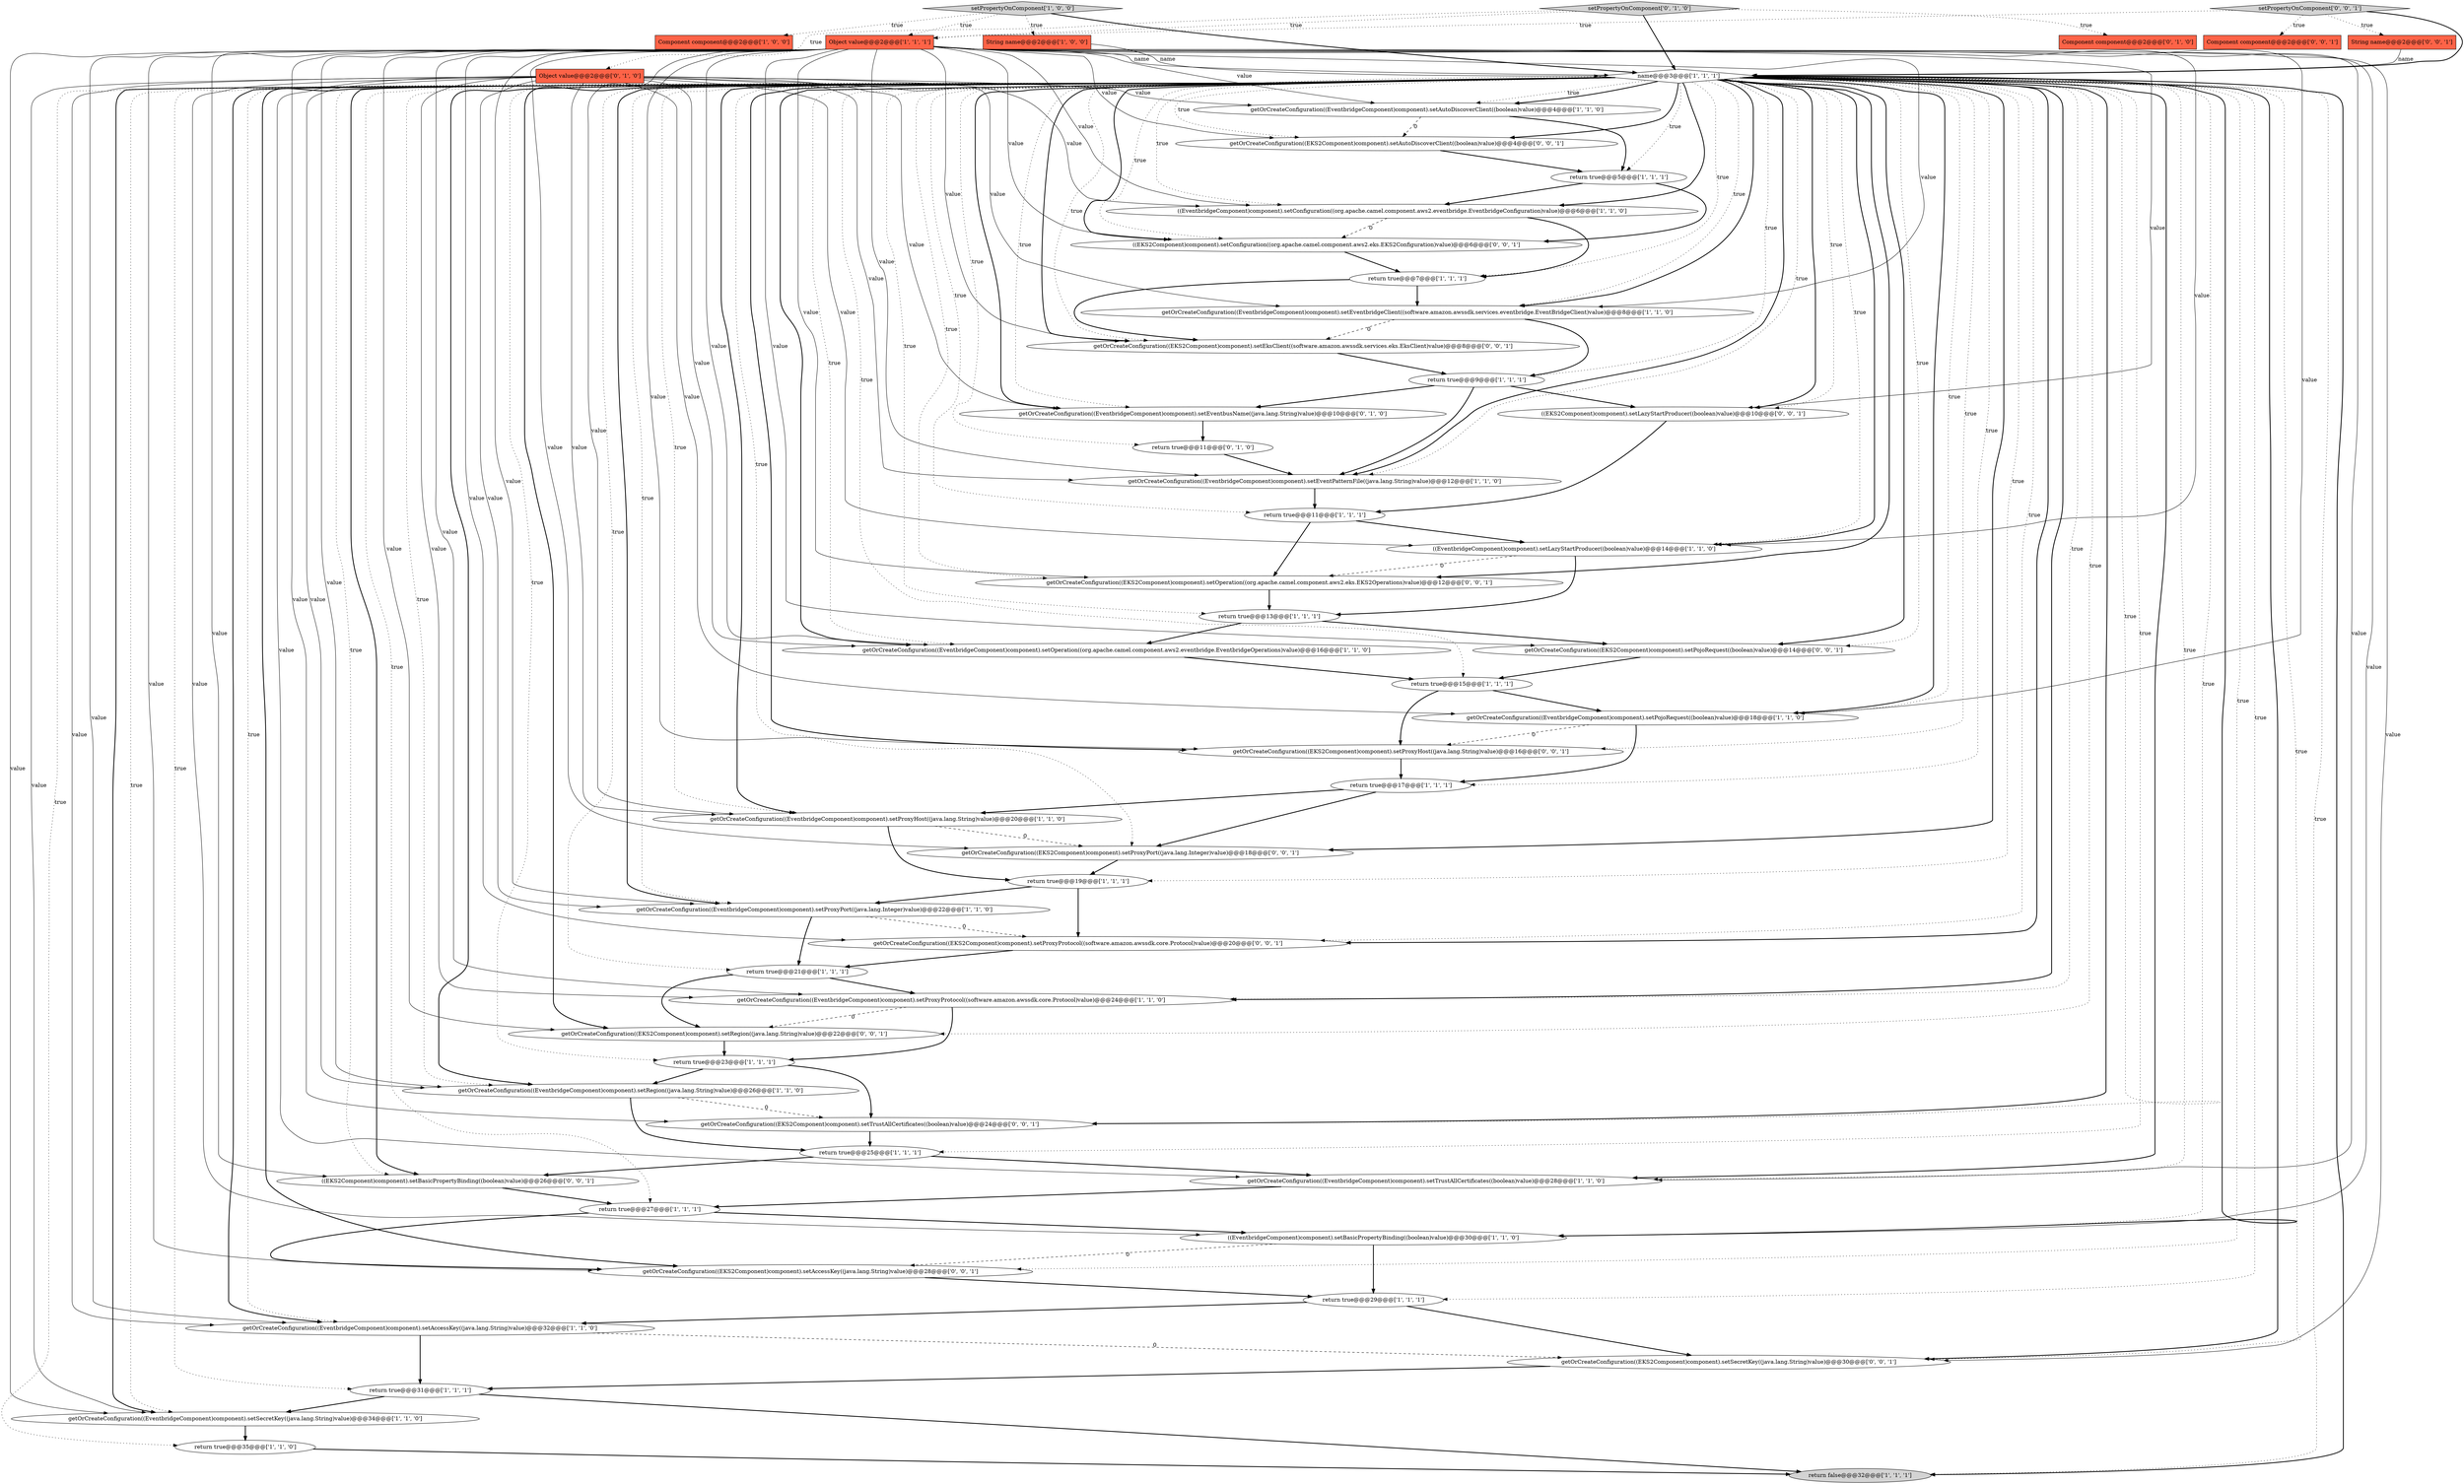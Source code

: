 digraph {
54 [style = filled, label = "getOrCreateConfiguration((EKS2Component)component).setAutoDiscoverClient((boolean)value)@@@4@@@['0', '0', '1']", fillcolor = white, shape = ellipse image = "AAA0AAABBB3BBB"];
43 [style = filled, label = "getOrCreateConfiguration((EKS2Component)component).setProxyProtocol((software.amazon.awssdk.core.Protocol)value)@@@20@@@['0', '0', '1']", fillcolor = white, shape = ellipse image = "AAA0AAABBB3BBB"];
26 [style = filled, label = "setPropertyOnComponent['1', '0', '0']", fillcolor = lightgray, shape = diamond image = "AAA0AAABBB1BBB"];
46 [style = filled, label = "getOrCreateConfiguration((EKS2Component)component).setRegion((java.lang.String)value)@@@22@@@['0', '0', '1']", fillcolor = white, shape = ellipse image = "AAA0AAABBB3BBB"];
37 [style = filled, label = "return true@@@11@@@['0', '1', '0']", fillcolor = white, shape = ellipse image = "AAA1AAABBB2BBB"];
28 [style = filled, label = "getOrCreateConfiguration((EventbridgeComponent)component).setOperation((org.apache.camel.component.aws2.eventbridge.EventbridgeOperations)value)@@@16@@@['1', '1', '0']", fillcolor = white, shape = ellipse image = "AAA0AAABBB1BBB"];
44 [style = filled, label = "getOrCreateConfiguration((EKS2Component)component).setOperation((org.apache.camel.component.aws2.eks.EKS2Operations)value)@@@12@@@['0', '0', '1']", fillcolor = white, shape = ellipse image = "AAA0AAABBB3BBB"];
53 [style = filled, label = "String name@@@2@@@['0', '0', '1']", fillcolor = tomato, shape = box image = "AAA0AAABBB3BBB"];
15 [style = filled, label = "Component component@@@2@@@['1', '0', '0']", fillcolor = tomato, shape = box image = "AAA0AAABBB1BBB"];
41 [style = filled, label = "getOrCreateConfiguration((EKS2Component)component).setAccessKey((java.lang.String)value)@@@28@@@['0', '0', '1']", fillcolor = white, shape = ellipse image = "AAA0AAABBB3BBB"];
56 [style = filled, label = "getOrCreateConfiguration((EKS2Component)component).setSecretKey((java.lang.String)value)@@@30@@@['0', '0', '1']", fillcolor = white, shape = ellipse image = "AAA0AAABBB3BBB"];
7 [style = filled, label = "return true@@@17@@@['1', '1', '1']", fillcolor = white, shape = ellipse image = "AAA0AAABBB1BBB"];
16 [style = filled, label = "return true@@@7@@@['1', '1', '1']", fillcolor = white, shape = ellipse image = "AAA0AAABBB1BBB"];
52 [style = filled, label = "setPropertyOnComponent['0', '0', '1']", fillcolor = lightgray, shape = diamond image = "AAA0AAABBB3BBB"];
1 [style = filled, label = "String name@@@2@@@['1', '0', '0']", fillcolor = tomato, shape = box image = "AAA0AAABBB1BBB"];
18 [style = filled, label = "((EventbridgeComponent)component).setConfiguration((org.apache.camel.component.aws2.eventbridge.EventbridgeConfiguration)value)@@@6@@@['1', '1', '0']", fillcolor = white, shape = ellipse image = "AAA0AAABBB1BBB"];
8 [style = filled, label = "getOrCreateConfiguration((EventbridgeComponent)component).setProxyPort((java.lang.Integer)value)@@@22@@@['1', '1', '0']", fillcolor = white, shape = ellipse image = "AAA0AAABBB1BBB"];
10 [style = filled, label = "return true@@@35@@@['1', '1', '0']", fillcolor = white, shape = ellipse image = "AAA0AAABBB1BBB"];
0 [style = filled, label = "return true@@@11@@@['1', '1', '1']", fillcolor = white, shape = ellipse image = "AAA0AAABBB1BBB"];
42 [style = filled, label = "Component component@@@2@@@['0', '0', '1']", fillcolor = tomato, shape = box image = "AAA0AAABBB3BBB"];
33 [style = filled, label = "return true@@@21@@@['1', '1', '1']", fillcolor = white, shape = ellipse image = "AAA0AAABBB1BBB"];
32 [style = filled, label = "return true@@@19@@@['1', '1', '1']", fillcolor = white, shape = ellipse image = "AAA0AAABBB1BBB"];
57 [style = filled, label = "getOrCreateConfiguration((EKS2Component)component).setProxyPort((java.lang.Integer)value)@@@18@@@['0', '0', '1']", fillcolor = white, shape = ellipse image = "AAA0AAABBB3BBB"];
9 [style = filled, label = "return true@@@29@@@['1', '1', '1']", fillcolor = white, shape = ellipse image = "AAA0AAABBB1BBB"];
3 [style = filled, label = "return true@@@23@@@['1', '1', '1']", fillcolor = white, shape = ellipse image = "AAA0AAABBB1BBB"];
17 [style = filled, label = "getOrCreateConfiguration((EventbridgeComponent)component).setAccessKey((java.lang.String)value)@@@32@@@['1', '1', '0']", fillcolor = white, shape = ellipse image = "AAA0AAABBB1BBB"];
48 [style = filled, label = "((EKS2Component)component).setConfiguration((org.apache.camel.component.aws2.eks.EKS2Configuration)value)@@@6@@@['0', '0', '1']", fillcolor = white, shape = ellipse image = "AAA0AAABBB3BBB"];
4 [style = filled, label = "getOrCreateConfiguration((EventbridgeComponent)component).setPojoRequest((boolean)value)@@@18@@@['1', '1', '0']", fillcolor = white, shape = ellipse image = "AAA0AAABBB1BBB"];
21 [style = filled, label = "return true@@@31@@@['1', '1', '1']", fillcolor = white, shape = ellipse image = "AAA0AAABBB1BBB"];
34 [style = filled, label = "return false@@@32@@@['1', '1', '1']", fillcolor = lightgray, shape = ellipse image = "AAA0AAABBB1BBB"];
40 [style = filled, label = "setPropertyOnComponent['0', '1', '0']", fillcolor = lightgray, shape = diamond image = "AAA0AAABBB2BBB"];
30 [style = filled, label = "name@@@3@@@['1', '1', '1']", fillcolor = white, shape = diamond image = "AAA0AAABBB1BBB"];
6 [style = filled, label = "return true@@@13@@@['1', '1', '1']", fillcolor = white, shape = ellipse image = "AAA0AAABBB1BBB"];
13 [style = filled, label = "getOrCreateConfiguration((EventbridgeComponent)component).setRegion((java.lang.String)value)@@@26@@@['1', '1', '0']", fillcolor = white, shape = ellipse image = "AAA0AAABBB1BBB"];
45 [style = filled, label = "((EKS2Component)component).setBasicPropertyBinding((boolean)value)@@@26@@@['0', '0', '1']", fillcolor = white, shape = ellipse image = "AAA0AAABBB3BBB"];
50 [style = filled, label = "getOrCreateConfiguration((EKS2Component)component).setEksClient((software.amazon.awssdk.services.eks.EksClient)value)@@@8@@@['0', '0', '1']", fillcolor = white, shape = ellipse image = "AAA0AAABBB3BBB"];
12 [style = filled, label = "getOrCreateConfiguration((EventbridgeComponent)component).setSecretKey((java.lang.String)value)@@@34@@@['1', '1', '0']", fillcolor = white, shape = ellipse image = "AAA0AAABBB1BBB"];
19 [style = filled, label = "return true@@@9@@@['1', '1', '1']", fillcolor = white, shape = ellipse image = "AAA0AAABBB1BBB"];
14 [style = filled, label = "return true@@@25@@@['1', '1', '1']", fillcolor = white, shape = ellipse image = "AAA0AAABBB1BBB"];
29 [style = filled, label = "((EventbridgeComponent)component).setLazyStartProducer((boolean)value)@@@14@@@['1', '1', '0']", fillcolor = white, shape = ellipse image = "AAA0AAABBB1BBB"];
49 [style = filled, label = "getOrCreateConfiguration((EKS2Component)component).setPojoRequest((boolean)value)@@@14@@@['0', '0', '1']", fillcolor = white, shape = ellipse image = "AAA0AAABBB3BBB"];
20 [style = filled, label = "getOrCreateConfiguration((EventbridgeComponent)component).setProxyProtocol((software.amazon.awssdk.core.Protocol)value)@@@24@@@['1', '1', '0']", fillcolor = white, shape = ellipse image = "AAA0AAABBB1BBB"];
55 [style = filled, label = "((EKS2Component)component).setLazyStartProducer((boolean)value)@@@10@@@['0', '0', '1']", fillcolor = white, shape = ellipse image = "AAA0AAABBB3BBB"];
38 [style = filled, label = "getOrCreateConfiguration((EventbridgeComponent)component).setEventbusName((java.lang.String)value)@@@10@@@['0', '1', '0']", fillcolor = white, shape = ellipse image = "AAA1AAABBB2BBB"];
47 [style = filled, label = "getOrCreateConfiguration((EKS2Component)component).setProxyHost((java.lang.String)value)@@@16@@@['0', '0', '1']", fillcolor = white, shape = ellipse image = "AAA0AAABBB3BBB"];
39 [style = filled, label = "Object value@@@2@@@['0', '1', '0']", fillcolor = tomato, shape = box image = "AAA0AAABBB2BBB"];
31 [style = filled, label = "getOrCreateConfiguration((EventbridgeComponent)component).setProxyHost((java.lang.String)value)@@@20@@@['1', '1', '0']", fillcolor = white, shape = ellipse image = "AAA0AAABBB1BBB"];
22 [style = filled, label = "Object value@@@2@@@['1', '1', '1']", fillcolor = tomato, shape = box image = "AAA0AAABBB1BBB"];
51 [style = filled, label = "getOrCreateConfiguration((EKS2Component)component).setTrustAllCertificates((boolean)value)@@@24@@@['0', '0', '1']", fillcolor = white, shape = ellipse image = "AAA0AAABBB3BBB"];
2 [style = filled, label = "getOrCreateConfiguration((EventbridgeComponent)component).setTrustAllCertificates((boolean)value)@@@28@@@['1', '1', '0']", fillcolor = white, shape = ellipse image = "AAA0AAABBB1BBB"];
35 [style = filled, label = "return true@@@5@@@['1', '1', '1']", fillcolor = white, shape = ellipse image = "AAA0AAABBB1BBB"];
24 [style = filled, label = "getOrCreateConfiguration((EventbridgeComponent)component).setAutoDiscoverClient((boolean)value)@@@4@@@['1', '1', '0']", fillcolor = white, shape = ellipse image = "AAA0AAABBB1BBB"];
27 [style = filled, label = "getOrCreateConfiguration((EventbridgeComponent)component).setEventPatternFile((java.lang.String)value)@@@12@@@['1', '1', '0']", fillcolor = white, shape = ellipse image = "AAA0AAABBB1BBB"];
23 [style = filled, label = "return true@@@27@@@['1', '1', '1']", fillcolor = white, shape = ellipse image = "AAA0AAABBB1BBB"];
36 [style = filled, label = "Component component@@@2@@@['0', '1', '0']", fillcolor = tomato, shape = box image = "AAA0AAABBB2BBB"];
11 [style = filled, label = "getOrCreateConfiguration((EventbridgeComponent)component).setEventbridgeClient((software.amazon.awssdk.services.eventbridge.EventBridgeClient)value)@@@8@@@['1', '1', '0']", fillcolor = white, shape = ellipse image = "AAA0AAABBB1BBB"];
25 [style = filled, label = "return true@@@15@@@['1', '1', '1']", fillcolor = white, shape = ellipse image = "AAA0AAABBB1BBB"];
5 [style = filled, label = "((EventbridgeComponent)component).setBasicPropertyBinding((boolean)value)@@@30@@@['1', '1', '0']", fillcolor = white, shape = ellipse image = "AAA0AAABBB1BBB"];
26->15 [style = dotted, label="true"];
30->51 [style = bold, label=""];
18->48 [style = dashed, label="0"];
30->19 [style = dotted, label="true"];
39->28 [style = solid, label="value"];
39->13 [style = solid, label="value"];
22->51 [style = solid, label="value"];
22->30 [style = solid, label="name"];
30->13 [style = dotted, label="true"];
6->49 [style = bold, label=""];
30->16 [style = dotted, label="true"];
22->11 [style = solid, label="value"];
17->21 [style = bold, label=""];
30->43 [style = bold, label=""];
30->13 [style = bold, label=""];
8->43 [style = dashed, label="0"];
30->44 [style = dotted, label="true"];
30->38 [style = bold, label=""];
19->38 [style = bold, label=""];
30->21 [style = dotted, label="true"];
30->14 [style = dotted, label="true"];
39->27 [style = solid, label="value"];
22->48 [style = solid, label="value"];
30->55 [style = bold, label=""];
30->3 [style = dotted, label="true"];
22->49 [style = solid, label="value"];
31->32 [style = bold, label=""];
3->13 [style = bold, label=""];
30->41 [style = bold, label=""];
40->22 [style = dotted, label="true"];
19->27 [style = bold, label=""];
30->27 [style = bold, label=""];
12->10 [style = bold, label=""];
22->13 [style = solid, label="value"];
29->6 [style = bold, label=""];
39->24 [style = solid, label="value"];
39->38 [style = solid, label="value"];
30->31 [style = dotted, label="true"];
22->45 [style = solid, label="value"];
9->17 [style = bold, label=""];
30->34 [style = dotted, label="true"];
35->18 [style = bold, label=""];
30->4 [style = bold, label=""];
30->2 [style = dotted, label="true"];
22->24 [style = solid, label="value"];
30->54 [style = dotted, label="true"];
39->2 [style = solid, label="value"];
1->30 [style = solid, label="name"];
22->54 [style = solid, label="value"];
35->48 [style = bold, label=""];
30->5 [style = dotted, label="true"];
30->20 [style = dotted, label="true"];
44->6 [style = bold, label=""];
40->30 [style = bold, label=""];
30->54 [style = bold, label=""];
24->35 [style = bold, label=""];
30->48 [style = bold, label=""];
22->17 [style = solid, label="value"];
22->4 [style = solid, label="value"];
39->18 [style = solid, label="value"];
16->50 [style = bold, label=""];
30->10 [style = dotted, label="true"];
30->8 [style = dotted, label="true"];
30->17 [style = dotted, label="true"];
50->19 [style = bold, label=""];
0->29 [style = bold, label=""];
47->7 [style = bold, label=""];
33->46 [style = bold, label=""];
11->50 [style = dashed, label="0"];
30->38 [style = dotted, label="true"];
14->45 [style = bold, label=""];
33->20 [style = bold, label=""];
30->29 [style = dotted, label="true"];
22->5 [style = solid, label="value"];
30->57 [style = dotted, label="true"];
22->31 [style = solid, label="value"];
22->47 [style = solid, label="value"];
55->0 [style = bold, label=""];
17->56 [style = dashed, label="0"];
30->32 [style = dotted, label="true"];
30->31 [style = bold, label=""];
22->2 [style = solid, label="value"];
30->18 [style = dotted, label="true"];
30->57 [style = bold, label=""];
30->11 [style = dotted, label="true"];
23->5 [style = bold, label=""];
52->22 [style = dotted, label="true"];
22->46 [style = solid, label="value"];
21->34 [style = bold, label=""];
39->31 [style = solid, label="value"];
30->28 [style = bold, label=""];
45->23 [style = bold, label=""];
19->55 [style = bold, label=""];
57->32 [style = bold, label=""];
52->30 [style = bold, label=""];
10->34 [style = bold, label=""];
22->57 [style = solid, label="value"];
30->17 [style = bold, label=""];
43->33 [style = bold, label=""];
30->56 [style = bold, label=""];
26->22 [style = dotted, label="true"];
30->50 [style = bold, label=""];
22->44 [style = solid, label="value"];
30->23 [style = dotted, label="true"];
51->14 [style = bold, label=""];
22->12 [style = solid, label="value"];
22->50 [style = solid, label="value"];
22->28 [style = solid, label="value"];
30->49 [style = dotted, label="true"];
30->47 [style = bold, label=""];
30->49 [style = bold, label=""];
39->29 [style = solid, label="value"];
30->34 [style = bold, label=""];
20->3 [style = bold, label=""];
30->28 [style = dotted, label="true"];
4->7 [style = bold, label=""];
6->28 [style = bold, label=""];
30->46 [style = bold, label=""];
30->18 [style = bold, label=""];
30->33 [style = dotted, label="true"];
53->30 [style = solid, label="name"];
38->37 [style = bold, label=""];
22->20 [style = solid, label="value"];
30->43 [style = dotted, label="true"];
30->55 [style = dotted, label="true"];
39->20 [style = solid, label="value"];
30->24 [style = dotted, label="true"];
39->12 [style = solid, label="value"];
56->21 [style = bold, label=""];
22->43 [style = solid, label="value"];
30->4 [style = dotted, label="true"];
0->44 [style = bold, label=""];
39->11 [style = solid, label="value"];
9->56 [style = bold, label=""];
30->20 [style = bold, label=""];
48->16 [style = bold, label=""];
30->56 [style = dotted, label="true"];
7->31 [style = bold, label=""];
32->8 [style = bold, label=""];
30->6 [style = dotted, label="true"];
11->19 [style = bold, label=""];
30->12 [style = bold, label=""];
29->44 [style = dashed, label="0"];
30->25 [style = dotted, label="true"];
18->16 [style = bold, label=""];
39->17 [style = solid, label="value"];
30->7 [style = dotted, label="true"];
39->4 [style = solid, label="value"];
22->27 [style = solid, label="value"];
30->0 [style = dotted, label="true"];
52->53 [style = dotted, label="true"];
14->2 [style = bold, label=""];
39->8 [style = solid, label="value"];
3->51 [style = bold, label=""];
23->41 [style = bold, label=""];
30->9 [style = dotted, label="true"];
40->36 [style = dotted, label="true"];
22->8 [style = solid, label="value"];
46->3 [style = bold, label=""];
16->11 [style = bold, label=""];
24->54 [style = dashed, label="0"];
39->5 [style = solid, label="value"];
30->48 [style = dotted, label="true"];
30->46 [style = dotted, label="true"];
49->25 [style = bold, label=""];
32->43 [style = bold, label=""];
5->41 [style = dashed, label="0"];
30->27 [style = dotted, label="true"];
37->27 [style = bold, label=""];
30->51 [style = dotted, label="true"];
27->0 [style = bold, label=""];
30->2 [style = bold, label=""];
31->57 [style = dashed, label="0"];
30->37 [style = dotted, label="true"];
22->55 [style = solid, label="value"];
30->11 [style = bold, label=""];
5->9 [style = bold, label=""];
30->35 [style = dotted, label="true"];
54->35 [style = bold, label=""];
7->57 [style = bold, label=""];
26->1 [style = dotted, label="true"];
4->47 [style = dashed, label="0"];
21->12 [style = bold, label=""];
22->56 [style = solid, label="value"];
22->41 [style = solid, label="value"];
30->47 [style = dotted, label="true"];
25->4 [style = bold, label=""];
22->18 [style = solid, label="value"];
30->5 [style = bold, label=""];
30->41 [style = dotted, label="true"];
25->47 [style = bold, label=""];
41->9 [style = bold, label=""];
13->51 [style = dashed, label="0"];
30->45 [style = dotted, label="true"];
20->46 [style = dashed, label="0"];
30->45 [style = bold, label=""];
40->39 [style = dotted, label="true"];
22->29 [style = solid, label="value"];
30->12 [style = dotted, label="true"];
30->8 [style = bold, label=""];
13->14 [style = bold, label=""];
26->30 [style = bold, label=""];
8->33 [style = bold, label=""];
52->42 [style = dotted, label="true"];
30->44 [style = bold, label=""];
30->50 [style = dotted, label="true"];
30->24 [style = bold, label=""];
28->25 [style = bold, label=""];
2->23 [style = bold, label=""];
30->29 [style = bold, label=""];
}
